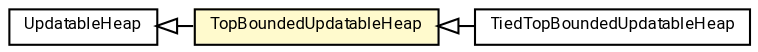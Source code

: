 #!/usr/local/bin/dot
#
# Class diagram 
# Generated by UMLGraph version R5_7_2-60-g0e99a6 (http://www.spinellis.gr/umlgraph/)
#

digraph G {
	graph [fontnames="svg"]
	edge [fontname="Roboto",fontsize=7,labelfontname="Roboto",labelfontsize=7,color="black"];
	node [fontname="Roboto",fontcolor="black",fontsize=8,shape=plaintext,margin=0,width=0,height=0];
	nodesep=0.15;
	ranksep=0.25;
	rankdir=LR;
	// de.lmu.ifi.dbs.elki.utilities.datastructures.heap.TiedTopBoundedUpdatableHeap<E>
	c10277414 [label=<<table title="de.lmu.ifi.dbs.elki.utilities.datastructures.heap.TiedTopBoundedUpdatableHeap" border="0" cellborder="1" cellspacing="0" cellpadding="2" href="TiedTopBoundedUpdatableHeap.html" target="_parent">
		<tr><td><table border="0" cellspacing="0" cellpadding="1">
		<tr><td align="center" balign="center"> <font face="Roboto">TiedTopBoundedUpdatableHeap</font> </td></tr>
		</table></td></tr>
		</table>>, URL="TiedTopBoundedUpdatableHeap.html"];
	// de.lmu.ifi.dbs.elki.utilities.datastructures.heap.UpdatableHeap<O>
	c10277417 [label=<<table title="de.lmu.ifi.dbs.elki.utilities.datastructures.heap.UpdatableHeap" border="0" cellborder="1" cellspacing="0" cellpadding="2" href="UpdatableHeap.html" target="_parent">
		<tr><td><table border="0" cellspacing="0" cellpadding="1">
		<tr><td align="center" balign="center"> <font face="Roboto">UpdatableHeap</font> </td></tr>
		</table></td></tr>
		</table>>, URL="UpdatableHeap.html"];
	// de.lmu.ifi.dbs.elki.utilities.datastructures.heap.TopBoundedUpdatableHeap<E>
	c10277419 [label=<<table title="de.lmu.ifi.dbs.elki.utilities.datastructures.heap.TopBoundedUpdatableHeap" border="0" cellborder="1" cellspacing="0" cellpadding="2" bgcolor="lemonChiffon" href="TopBoundedUpdatableHeap.html" target="_parent">
		<tr><td><table border="0" cellspacing="0" cellpadding="1">
		<tr><td align="center" balign="center"> <font face="Roboto">TopBoundedUpdatableHeap</font> </td></tr>
		</table></td></tr>
		</table>>, URL="TopBoundedUpdatableHeap.html"];
	// de.lmu.ifi.dbs.elki.utilities.datastructures.heap.TiedTopBoundedUpdatableHeap<E> extends de.lmu.ifi.dbs.elki.utilities.datastructures.heap.TopBoundedUpdatableHeap<E>
	c10277419 -> c10277414 [arrowtail=empty,dir=back,weight=10];
	// de.lmu.ifi.dbs.elki.utilities.datastructures.heap.TopBoundedUpdatableHeap<E> extends de.lmu.ifi.dbs.elki.utilities.datastructures.heap.UpdatableHeap<O>
	c10277417 -> c10277419 [arrowtail=empty,dir=back,weight=10];
}

